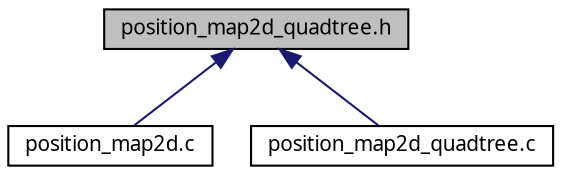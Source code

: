 digraph "position_map2d_quadtree.h"
{
  edge [fontname="FreeSans.ttf",fontsize="10",labelfontname="FreeSans.ttf",labelfontsize="10"];
  node [fontname="FreeSans.ttf",fontsize="10",shape=record];
  Node1 [label="position_map2d_quadtree.h",height=0.2,width=0.4,color="black", fillcolor="grey75", style="filled", fontcolor="black"];
  Node1 -> Node2 [dir="back",color="midnightblue",fontsize="10",style="solid",fontname="FreeSans.ttf"];
  Node2 [label="position_map2d.c",height=0.2,width=0.4,color="black", fillcolor="white", style="filled",URL="$position__map2d_8c.html"];
  Node1 -> Node3 [dir="back",color="midnightblue",fontsize="10",style="solid",fontname="FreeSans.ttf"];
  Node3 [label="position_map2d_quadtree.c",height=0.2,width=0.4,color="black", fillcolor="white", style="filled",URL="$position__map2d__quadtree_8c.html"];
}
